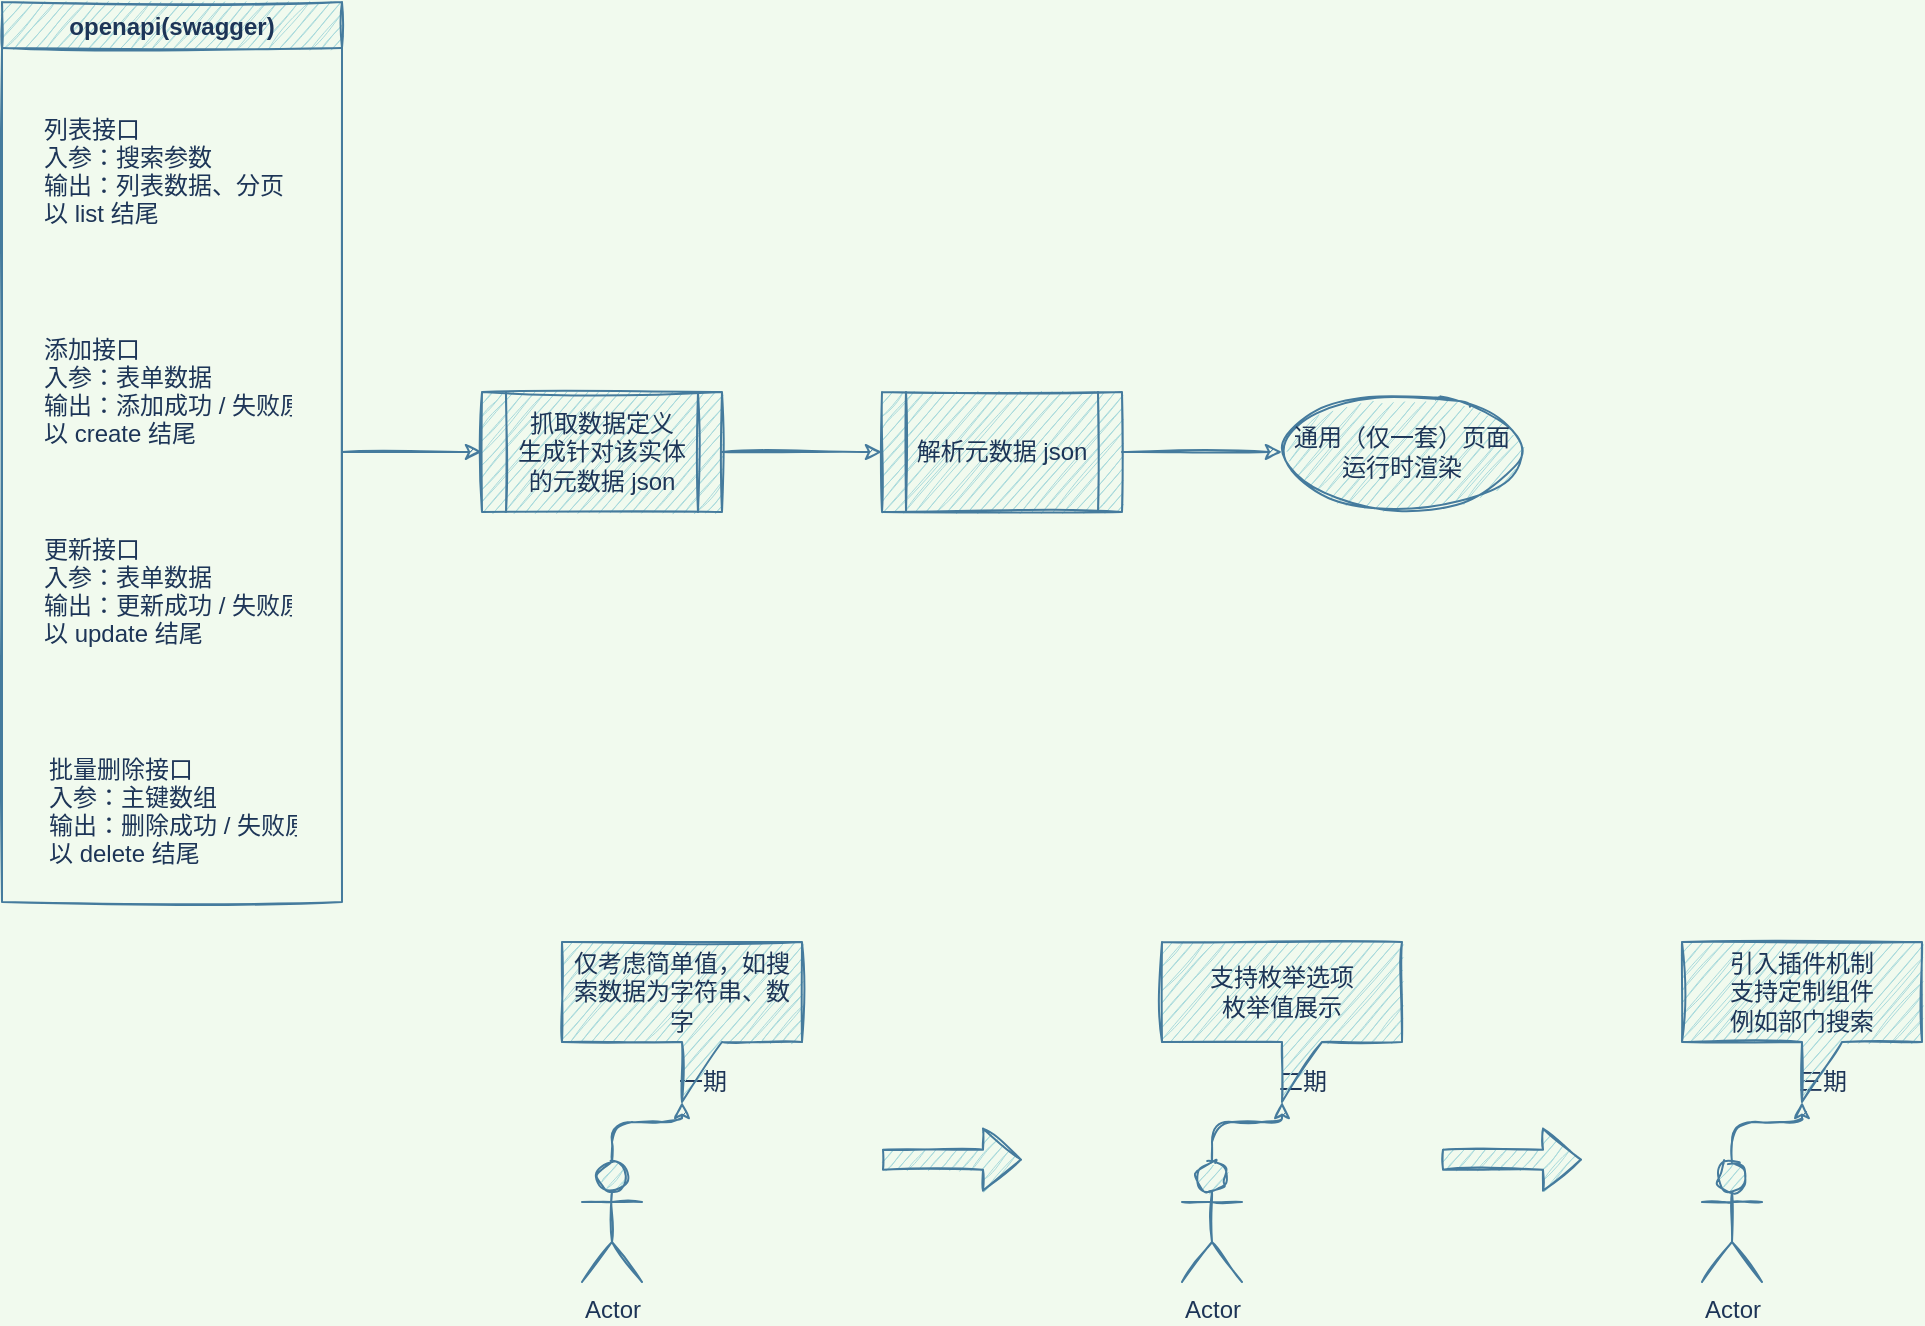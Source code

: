 <mxfile version="16.1.0" type="github">
  <diagram id="3228e29e-7158-1315-38df-8450db1d8a1d" name="Page-1">
    <mxGraphModel dx="1672" dy="939" grid="1" gridSize="10" guides="1" tooltips="1" connect="1" arrows="1" fold="1" page="1" pageScale="1" pageWidth="1169" pageHeight="827" background="#F1FAEE" math="0" shadow="0">
      <root>
        <mxCell id="0" />
        <mxCell id="1" parent="0" />
        <mxCell id="MM5QcYv-WwZt81QImvIx-21550" style="edgeStyle=orthogonalEdgeStyle;sketch=1;orthogonalLoop=1;jettySize=auto;html=1;entryX=0;entryY=0.5;entryDx=0;entryDy=0;fontColor=#1D3557;strokeColor=#457B9D;fillColor=#A8DADC;" edge="1" parent="1" source="MM5QcYv-WwZt81QImvIx-21541" target="MM5QcYv-WwZt81QImvIx-21549">
          <mxGeometry relative="1" as="geometry" />
        </mxCell>
        <mxCell id="MM5QcYv-WwZt81QImvIx-21541" value="openapi(swagger)" style="swimlane;strokeColor=#457B9D;fillColor=#A8DADC;fontColor=#1D3557;rounded=0;sketch=1;" vertex="1" parent="1">
          <mxGeometry x="10" y="60" width="170" height="450" as="geometry" />
        </mxCell>
        <mxCell id="MM5QcYv-WwZt81QImvIx-21544" value="列表接口&#xa;入参：搜索参数&#xa;输出：列表数据、分页&#xa;以 list 结尾" style="text;strokeColor=none;fillColor=none;align=left;verticalAlign=top;spacingLeft=4;spacingRight=4;overflow=hidden;rotatable=0;points=[[0,0.5],[1,0.5]];portConstraint=eastwest;fontColor=#1D3557;rounded=0;sketch=1;" vertex="1" parent="MM5QcYv-WwZt81QImvIx-21541">
          <mxGeometry x="15" y="50" width="135" height="70" as="geometry" />
        </mxCell>
        <mxCell id="MM5QcYv-WwZt81QImvIx-21546" value="添加接口&#xa;入参：表单数据&#xa;输出：添加成功 / 失败原因&#xa;以 create 结尾" style="text;strokeColor=none;fillColor=none;align=left;verticalAlign=top;spacingLeft=4;spacingRight=4;overflow=hidden;rotatable=0;points=[[0,0.5],[1,0.5]];portConstraint=eastwest;fontColor=#1D3557;rounded=0;sketch=1;" vertex="1" parent="MM5QcYv-WwZt81QImvIx-21541">
          <mxGeometry x="15" y="160" width="135" height="80" as="geometry" />
        </mxCell>
        <mxCell id="MM5QcYv-WwZt81QImvIx-21547" value="更新接口&#xa;入参：表单数据&#xa;输出：更新成功 / 失败原因&#xa;以 update 结尾" style="text;strokeColor=none;fillColor=none;align=left;verticalAlign=top;spacingLeft=4;spacingRight=4;overflow=hidden;rotatable=0;points=[[0,0.5],[1,0.5]];portConstraint=eastwest;fontColor=#1D3557;rounded=0;sketch=1;" vertex="1" parent="MM5QcYv-WwZt81QImvIx-21541">
          <mxGeometry x="15" y="260" width="135" height="70" as="geometry" />
        </mxCell>
        <mxCell id="MM5QcYv-WwZt81QImvIx-21548" value="批量删除接口&#xa;入参：主键数组&#xa;输出：删除成功 / 失败原因&#xa;以 delete 结尾" style="text;strokeColor=none;fillColor=none;align=left;verticalAlign=top;spacingLeft=4;spacingRight=4;overflow=hidden;rotatable=0;points=[[0,0.5],[1,0.5]];portConstraint=eastwest;fontColor=#1D3557;rounded=0;sketch=1;" vertex="1" parent="MM5QcYv-WwZt81QImvIx-21541">
          <mxGeometry x="17.5" y="370" width="135" height="71" as="geometry" />
        </mxCell>
        <mxCell id="MM5QcYv-WwZt81QImvIx-21554" value="" style="edgeStyle=orthogonalEdgeStyle;sketch=1;orthogonalLoop=1;jettySize=auto;html=1;fontColor=#1D3557;strokeColor=#457B9D;fillColor=#A8DADC;" edge="1" parent="1" source="MM5QcYv-WwZt81QImvIx-21549" target="MM5QcYv-WwZt81QImvIx-21553">
          <mxGeometry relative="1" as="geometry" />
        </mxCell>
        <mxCell id="MM5QcYv-WwZt81QImvIx-21549" value="抓取数据定义&lt;br&gt;生成针对该实体的元数据 json" style="shape=process;whiteSpace=wrap;html=1;backgroundOutline=1;sketch=1;fontColor=#1D3557;strokeColor=#457B9D;fillColor=#A8DADC;" vertex="1" parent="1">
          <mxGeometry x="250" y="255" width="120" height="60" as="geometry" />
        </mxCell>
        <mxCell id="MM5QcYv-WwZt81QImvIx-21556" value="" style="edgeStyle=orthogonalEdgeStyle;sketch=1;orthogonalLoop=1;jettySize=auto;html=1;fontColor=#1D3557;strokeColor=#457B9D;fillColor=#A8DADC;" edge="1" parent="1" source="MM5QcYv-WwZt81QImvIx-21553" target="MM5QcYv-WwZt81QImvIx-21555">
          <mxGeometry relative="1" as="geometry" />
        </mxCell>
        <mxCell id="MM5QcYv-WwZt81QImvIx-21553" value="解析元数据 json" style="shape=process;whiteSpace=wrap;html=1;backgroundOutline=1;sketch=1;fontColor=#1D3557;strokeColor=#457B9D;fillColor=#A8DADC;" vertex="1" parent="1">
          <mxGeometry x="450" y="255" width="120" height="60" as="geometry" />
        </mxCell>
        <mxCell id="MM5QcYv-WwZt81QImvIx-21555" value="通用（仅一套）页面&lt;br&gt;运行时渲染" style="ellipse;whiteSpace=wrap;html=1;fillColor=#A8DADC;strokeColor=#457B9D;fontColor=#1D3557;sketch=1;" vertex="1" parent="1">
          <mxGeometry x="650" y="255" width="120" height="60" as="geometry" />
        </mxCell>
        <mxCell id="MM5QcYv-WwZt81QImvIx-21564" style="edgeStyle=orthogonalEdgeStyle;sketch=1;orthogonalLoop=1;jettySize=auto;html=1;exitX=0.5;exitY=0;exitDx=0;exitDy=0;exitPerimeter=0;entryX=0;entryY=0;entryDx=60;entryDy=80;entryPerimeter=0;fontColor=#1D3557;strokeColor=#457B9D;fillColor=#A8DADC;" edge="1" parent="1" source="MM5QcYv-WwZt81QImvIx-21557" target="MM5QcYv-WwZt81QImvIx-21560">
          <mxGeometry relative="1" as="geometry" />
        </mxCell>
        <mxCell id="MM5QcYv-WwZt81QImvIx-21557" value="Actor" style="shape=umlActor;verticalLabelPosition=bottom;verticalAlign=top;html=1;outlineConnect=0;sketch=1;fontColor=#1D3557;strokeColor=#457B9D;fillColor=#A8DADC;" vertex="1" parent="1">
          <mxGeometry x="300" y="640" width="30" height="60" as="geometry" />
        </mxCell>
        <mxCell id="MM5QcYv-WwZt81QImvIx-21559" value="一期" style="text;html=1;align=center;verticalAlign=middle;resizable=0;points=[];autosize=1;strokeColor=none;fillColor=none;fontColor=#1D3557;" vertex="1" parent="1">
          <mxGeometry x="340" y="590" width="40" height="20" as="geometry" />
        </mxCell>
        <mxCell id="MM5QcYv-WwZt81QImvIx-21560" value="仅考虑简单值，如搜索数据为字符串、数字" style="shape=callout;whiteSpace=wrap;html=1;perimeter=calloutPerimeter;sketch=1;fontColor=#1D3557;strokeColor=#457B9D;fillColor=#A8DADC;" vertex="1" parent="1">
          <mxGeometry x="290" y="530" width="120" height="80" as="geometry" />
        </mxCell>
        <mxCell id="MM5QcYv-WwZt81QImvIx-21566" style="edgeStyle=orthogonalEdgeStyle;sketch=1;orthogonalLoop=1;jettySize=auto;html=1;exitX=0.5;exitY=0;exitDx=0;exitDy=0;exitPerimeter=0;entryX=0;entryY=0;entryDx=60;entryDy=80;entryPerimeter=0;fontColor=#1D3557;strokeColor=#457B9D;fillColor=#A8DADC;" edge="1" parent="1" source="MM5QcYv-WwZt81QImvIx-21567" target="MM5QcYv-WwZt81QImvIx-21569">
          <mxGeometry relative="1" as="geometry" />
        </mxCell>
        <mxCell id="MM5QcYv-WwZt81QImvIx-21567" value="Actor" style="shape=umlActor;verticalLabelPosition=bottom;verticalAlign=top;html=1;outlineConnect=0;sketch=1;fontColor=#1D3557;strokeColor=#457B9D;fillColor=#A8DADC;" vertex="1" parent="1">
          <mxGeometry x="600" y="640" width="30" height="60" as="geometry" />
        </mxCell>
        <mxCell id="MM5QcYv-WwZt81QImvIx-21568" value="二期" style="text;html=1;align=center;verticalAlign=middle;resizable=0;points=[];autosize=1;strokeColor=none;fillColor=none;fontColor=#1D3557;" vertex="1" parent="1">
          <mxGeometry x="640" y="590" width="40" height="20" as="geometry" />
        </mxCell>
        <mxCell id="MM5QcYv-WwZt81QImvIx-21569" value="支持枚举选项&lt;br&gt;枚举值展示" style="shape=callout;whiteSpace=wrap;html=1;perimeter=calloutPerimeter;sketch=1;fontColor=#1D3557;strokeColor=#457B9D;fillColor=#A8DADC;" vertex="1" parent="1">
          <mxGeometry x="590" y="530" width="120" height="80" as="geometry" />
        </mxCell>
        <mxCell id="MM5QcYv-WwZt81QImvIx-21570" style="edgeStyle=orthogonalEdgeStyle;sketch=1;orthogonalLoop=1;jettySize=auto;html=1;exitX=0.5;exitY=0;exitDx=0;exitDy=0;exitPerimeter=0;entryX=0;entryY=0;entryDx=60;entryDy=80;entryPerimeter=0;fontColor=#1D3557;strokeColor=#457B9D;fillColor=#A8DADC;" edge="1" parent="1" source="MM5QcYv-WwZt81QImvIx-21571" target="MM5QcYv-WwZt81QImvIx-21573">
          <mxGeometry relative="1" as="geometry" />
        </mxCell>
        <mxCell id="MM5QcYv-WwZt81QImvIx-21571" value="Actor" style="shape=umlActor;verticalLabelPosition=bottom;verticalAlign=top;html=1;outlineConnect=0;sketch=1;fontColor=#1D3557;strokeColor=#457B9D;fillColor=#A8DADC;" vertex="1" parent="1">
          <mxGeometry x="860" y="640" width="30" height="60" as="geometry" />
        </mxCell>
        <mxCell id="MM5QcYv-WwZt81QImvIx-21572" value="三期" style="text;html=1;align=center;verticalAlign=middle;resizable=0;points=[];autosize=1;strokeColor=none;fillColor=none;fontColor=#1D3557;" vertex="1" parent="1">
          <mxGeometry x="900" y="590" width="40" height="20" as="geometry" />
        </mxCell>
        <mxCell id="MM5QcYv-WwZt81QImvIx-21573" value="引入插件机制&lt;br&gt;支持定制组件&lt;br&gt;例如部门搜索" style="shape=callout;whiteSpace=wrap;html=1;perimeter=calloutPerimeter;sketch=1;fontColor=#1D3557;strokeColor=#457B9D;fillColor=#A8DADC;position2=0.5;" vertex="1" parent="1">
          <mxGeometry x="850" y="530" width="120" height="80" as="geometry" />
        </mxCell>
        <mxCell id="MM5QcYv-WwZt81QImvIx-21576" value="" style="shape=flexArrow;endArrow=classic;html=1;sketch=1;fontColor=#1D3557;strokeColor=#457B9D;fillColor=#A8DADC;" edge="1" parent="1">
          <mxGeometry width="50" height="50" relative="1" as="geometry">
            <mxPoint x="450" y="638.82" as="sourcePoint" />
            <mxPoint x="520" y="638.82" as="targetPoint" />
          </mxGeometry>
        </mxCell>
        <mxCell id="MM5QcYv-WwZt81QImvIx-21577" value="" style="shape=flexArrow;endArrow=classic;html=1;sketch=1;fontColor=#1D3557;strokeColor=#457B9D;fillColor=#A8DADC;" edge="1" parent="1">
          <mxGeometry width="50" height="50" relative="1" as="geometry">
            <mxPoint x="730" y="638.82" as="sourcePoint" />
            <mxPoint x="800" y="638.82" as="targetPoint" />
          </mxGeometry>
        </mxCell>
      </root>
    </mxGraphModel>
  </diagram>
</mxfile>
